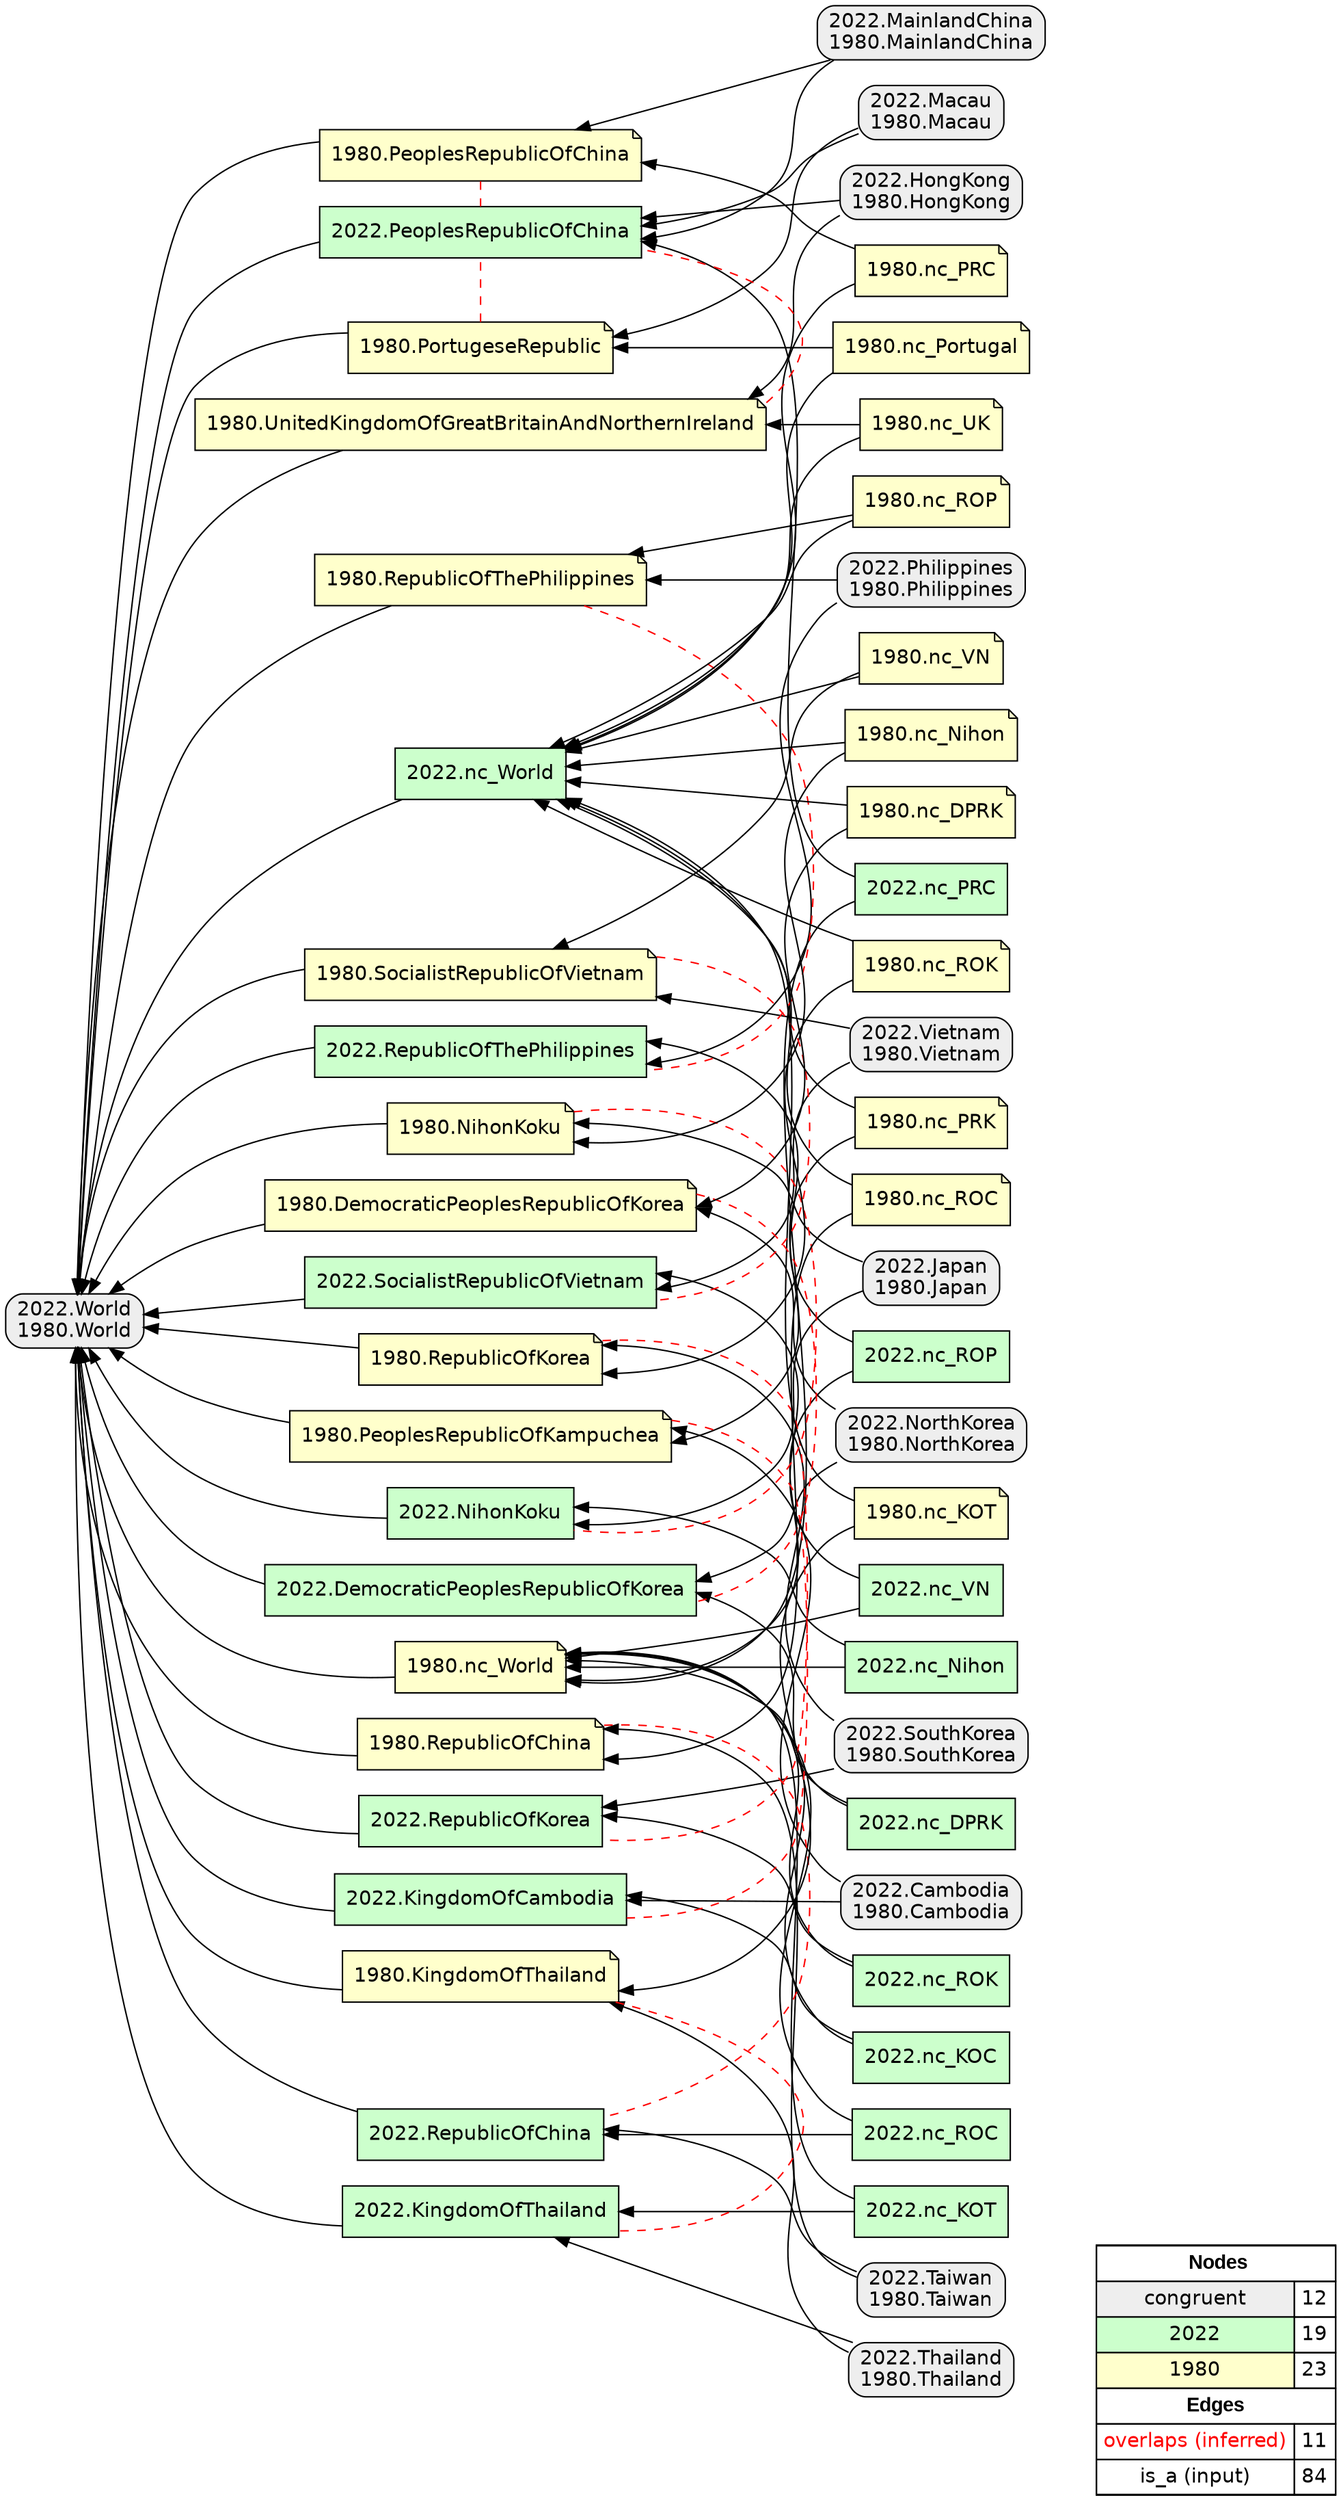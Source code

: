 digraph{
rankdir=RL
node[shape=box style="filled,rounded" fillcolor="#EEEEEE" fontname="helvetica"] 
"2022.Philippines\n1980.Philippines"
"2022.Macau\n1980.Macau"
"2022.HongKong\n1980.HongKong"
"2022.Vietnam\n1980.Vietnam"
"2022.Japan\n1980.Japan"
"2022.World\n1980.World"
"2022.Thailand\n1980.Thailand"
"2022.Cambodia\n1980.Cambodia"
"2022.SouthKorea\n1980.SouthKorea"
"2022.Taiwan\n1980.Taiwan"
"2022.NorthKorea\n1980.NorthKorea"
"2022.MainlandChina\n1980.MainlandChina"
node[shape=box style=filled fillcolor="#CCFFCC" fontname="helvetica"] 
"2022.nc_VN"
"2022.SocialistRepublicOfVietnam"
"2022.RepublicOfKorea"
"2022.DemocraticPeoplesRepublicOfKorea"
"2022.nc_World"
"2022.PeoplesRepublicOfChina"
"2022.RepublicOfChina"
"2022.NihonKoku"
"2022.RepublicOfThePhilippines"
"2022.nc_Nihon"
"2022.nc_DPRK"
"2022.KingdomOfThailand"
"2022.nc_PRC"
"2022.nc_ROK"
"2022.nc_KOC"
"2022.nc_ROC"
"2022.nc_KOT"
"2022.nc_ROP"
"2022.KingdomOfCambodia"
node[shape=note style=filled fillcolor="#FFFFCC" fontname="helvetica"] 
"1980.KingdomOfThailand"
"1980.nc_PRC"
"1980.nc_PRK"
"1980.RepublicOfKorea"
"1980.RepublicOfChina"
"1980.RepublicOfThePhilippines"
"1980.nc_KOT"
"1980.NihonKoku"
"1980.PeoplesRepublicOfKampuchea"
"1980.nc_Nihon"
"1980.nc_World"
"1980.DemocraticPeoplesRepublicOfKorea"
"1980.SocialistRepublicOfVietnam"
"1980.PortugeseRepublic"
"1980.nc_VN"
"1980.nc_ROK"
"1980.UnitedKingdomOfGreatBritainAndNorthernIreland"
"1980.nc_ROC"
"1980.nc_UK"
"1980.nc_Portugal"
"1980.nc_ROP"
"1980.nc_DPRK"
"1980.PeoplesRepublicOfChina"
edge[arrowhead=normal style=dotted color="#000000" constraint=true penwidth=1]
edge[arrowhead=none style=dashed color="#FF0000" constraint=false penwidth=1]
"1980.KingdomOfThailand" -> "2022.KingdomOfThailand"
"1980.RepublicOfThePhilippines" -> "2022.RepublicOfThePhilippines"
"1980.RepublicOfChina" -> "2022.RepublicOfChina"
"1980.PeoplesRepublicOfChina" -> "2022.PeoplesRepublicOfChina"
"1980.RepublicOfKorea" -> "2022.RepublicOfKorea"
"1980.SocialistRepublicOfVietnam" -> "2022.SocialistRepublicOfVietnam"
"1980.DemocraticPeoplesRepublicOfKorea" -> "2022.DemocraticPeoplesRepublicOfKorea"
"1980.NihonKoku" -> "2022.NihonKoku"
"1980.UnitedKingdomOfGreatBritainAndNorthernIreland" -> "2022.PeoplesRepublicOfChina"
"1980.PeoplesRepublicOfKampuchea" -> "2022.KingdomOfCambodia"
"1980.PortugeseRepublic" -> "2022.PeoplesRepublicOfChina"
edge[arrowhead=normal style=solid color="#000000" constraint=true penwidth=1]
"1980.nc_DPRK" -> "2022.nc_World"
"1980.PeoplesRepublicOfKampuchea" -> "2022.World\n1980.World"
"2022.nc_ROC" -> "2022.RepublicOfChina"
"2022.nc_DPRK" -> "2022.DemocraticPeoplesRepublicOfKorea"
"2022.nc_VN" -> "2022.SocialistRepublicOfVietnam"
"2022.Macau\n1980.Macau" -> "2022.PeoplesRepublicOfChina"
"1980.nc_UK" -> "1980.UnitedKingdomOfGreatBritainAndNorthernIreland"
"1980.KingdomOfThailand" -> "2022.World\n1980.World"
"2022.nc_KOC" -> "1980.nc_World"
"1980.nc_DPRK" -> "1980.DemocraticPeoplesRepublicOfKorea"
"2022.NorthKorea\n1980.NorthKorea" -> "2022.DemocraticPeoplesRepublicOfKorea"
"1980.nc_PRC" -> "2022.nc_World"
"1980.nc_ROK" -> "2022.nc_World"
"1980.nc_Nihon" -> "1980.NihonKoku"
"2022.nc_ROC" -> "1980.nc_World"
"2022.nc_ROK" -> "2022.RepublicOfKorea"
"2022.NihonKoku" -> "2022.World\n1980.World"
"2022.NorthKorea\n1980.NorthKorea" -> "1980.DemocraticPeoplesRepublicOfKorea"
"2022.nc_Nihon" -> "2022.NihonKoku"
"2022.Taiwan\n1980.Taiwan" -> "1980.RepublicOfChina"
"2022.DemocraticPeoplesRepublicOfKorea" -> "2022.World\n1980.World"
"1980.nc_World" -> "2022.World\n1980.World"
"2022.nc_KOT" -> "2022.KingdomOfThailand"
"1980.NihonKoku" -> "2022.World\n1980.World"
"1980.nc_PRK" -> "2022.nc_World"
"1980.nc_KOT" -> "2022.nc_World"
"2022.Philippines\n1980.Philippines" -> "1980.RepublicOfThePhilippines"
"1980.DemocraticPeoplesRepublicOfKorea" -> "2022.World\n1980.World"
"1980.PeoplesRepublicOfChina" -> "2022.World\n1980.World"
"2022.Philippines\n1980.Philippines" -> "2022.RepublicOfThePhilippines"
"1980.nc_Nihon" -> "2022.nc_World"
"2022.KingdomOfThailand" -> "2022.World\n1980.World"
"1980.nc_ROP" -> "1980.RepublicOfThePhilippines"
"2022.RepublicOfThePhilippines" -> "2022.World\n1980.World"
"2022.nc_Nihon" -> "1980.nc_World"
"2022.Japan\n1980.Japan" -> "2022.NihonKoku"
"1980.RepublicOfKorea" -> "2022.World\n1980.World"
"2022.nc_VN" -> "1980.nc_World"
"1980.nc_KOT" -> "1980.KingdomOfThailand"
"1980.nc_ROK" -> "1980.RepublicOfKorea"
"1980.nc_PRC" -> "1980.PeoplesRepublicOfChina"
"1980.nc_Portugal" -> "1980.PortugeseRepublic"
"1980.RepublicOfThePhilippines" -> "2022.World\n1980.World"
"2022.Taiwan\n1980.Taiwan" -> "2022.RepublicOfChina"
"2022.nc_ROP" -> "2022.RepublicOfThePhilippines"
"2022.Vietnam\n1980.Vietnam" -> "2022.SocialistRepublicOfVietnam"
"2022.SouthKorea\n1980.SouthKorea" -> "2022.RepublicOfKorea"
"1980.nc_ROC" -> "1980.RepublicOfChina"
"1980.nc_Portugal" -> "2022.nc_World"
"1980.nc_VN" -> "2022.nc_World"
"2022.Cambodia\n1980.Cambodia" -> "2022.KingdomOfCambodia"
"1980.UnitedKingdomOfGreatBritainAndNorthernIreland" -> "2022.World\n1980.World"
"2022.nc_PRC" -> "1980.nc_World"
"1980.PortugeseRepublic" -> "2022.World\n1980.World"
"1980.nc_PRK" -> "1980.PeoplesRepublicOfKampuchea"
"2022.RepublicOfKorea" -> "2022.World\n1980.World"
"1980.SocialistRepublicOfVietnam" -> "2022.World\n1980.World"
"2022.nc_ROK" -> "1980.nc_World"
"2022.nc_DPRK" -> "1980.nc_World"
"1980.nc_VN" -> "1980.SocialistRepublicOfVietnam"
"2022.Cambodia\n1980.Cambodia" -> "1980.PeoplesRepublicOfKampuchea"
"2022.KingdomOfCambodia" -> "2022.World\n1980.World"
"2022.HongKong\n1980.HongKong" -> "2022.PeoplesRepublicOfChina"
"2022.nc_World" -> "2022.World\n1980.World"
"1980.nc_ROP" -> "2022.nc_World"
"2022.Thailand\n1980.Thailand" -> "2022.KingdomOfThailand"
"1980.nc_UK" -> "2022.nc_World"
"1980.nc_ROC" -> "2022.nc_World"
"2022.Japan\n1980.Japan" -> "1980.NihonKoku"
"2022.HongKong\n1980.HongKong" -> "1980.UnitedKingdomOfGreatBritainAndNorthernIreland"
"2022.MainlandChina\n1980.MainlandChina" -> "2022.PeoplesRepublicOfChina"
"2022.MainlandChina\n1980.MainlandChina" -> "1980.PeoplesRepublicOfChina"
"2022.RepublicOfChina" -> "2022.World\n1980.World"
"2022.Macau\n1980.Macau" -> "1980.PortugeseRepublic"
"2022.nc_ROP" -> "1980.nc_World"
"2022.SouthKorea\n1980.SouthKorea" -> "1980.RepublicOfKorea"
"2022.PeoplesRepublicOfChina" -> "2022.World\n1980.World"
"2022.nc_KOC" -> "2022.KingdomOfCambodia"
"2022.nc_KOT" -> "1980.nc_World"
"2022.SocialistRepublicOfVietnam" -> "2022.World\n1980.World"
"2022.Vietnam\n1980.Vietnam" -> "1980.SocialistRepublicOfVietnam"
"2022.nc_PRC" -> "2022.PeoplesRepublicOfChina"
"1980.RepublicOfChina" -> "2022.World\n1980.World"
"2022.Thailand\n1980.Thailand" -> "1980.KingdomOfThailand"
node[shape=box] 
{rank=source Legend [fillcolor= white margin=0 label=< 
 <TABLE BORDER="0" CELLBORDER="1" CELLSPACING="0" CELLPADDING="4"> 
<TR> <TD COLSPAN="2"><font face="Arial Black"> Nodes</font></TD> </TR> 
<TR> 
 <TD bgcolor="#EEEEEE" fontname="helvetica">congruent</TD> 
 <TD>12</TD> 
 </TR> 
<TR> 
 <TD bgcolor="#CCFFCC" fontname="helvetica">2022</TD> 
 <TD>19</TD> 
 </TR> 
<TR> 
 <TD bgcolor="#FFFFCC" fontname="helvetica">1980</TD> 
 <TD>23</TD> 
 </TR> 
<TR> <TD COLSPAN="2"><font face = "Arial Black"> Edges </font></TD> </TR> 
<TR> 
 <TD><font color ="#FF0000">overlaps (inferred)</font></TD><TD>11</TD>
</TR>
<TR> 
 <TD><font color ="#000000">is_a (input)</font></TD><TD>84</TD>
</TR>
</TABLE> 
 >] } 
}